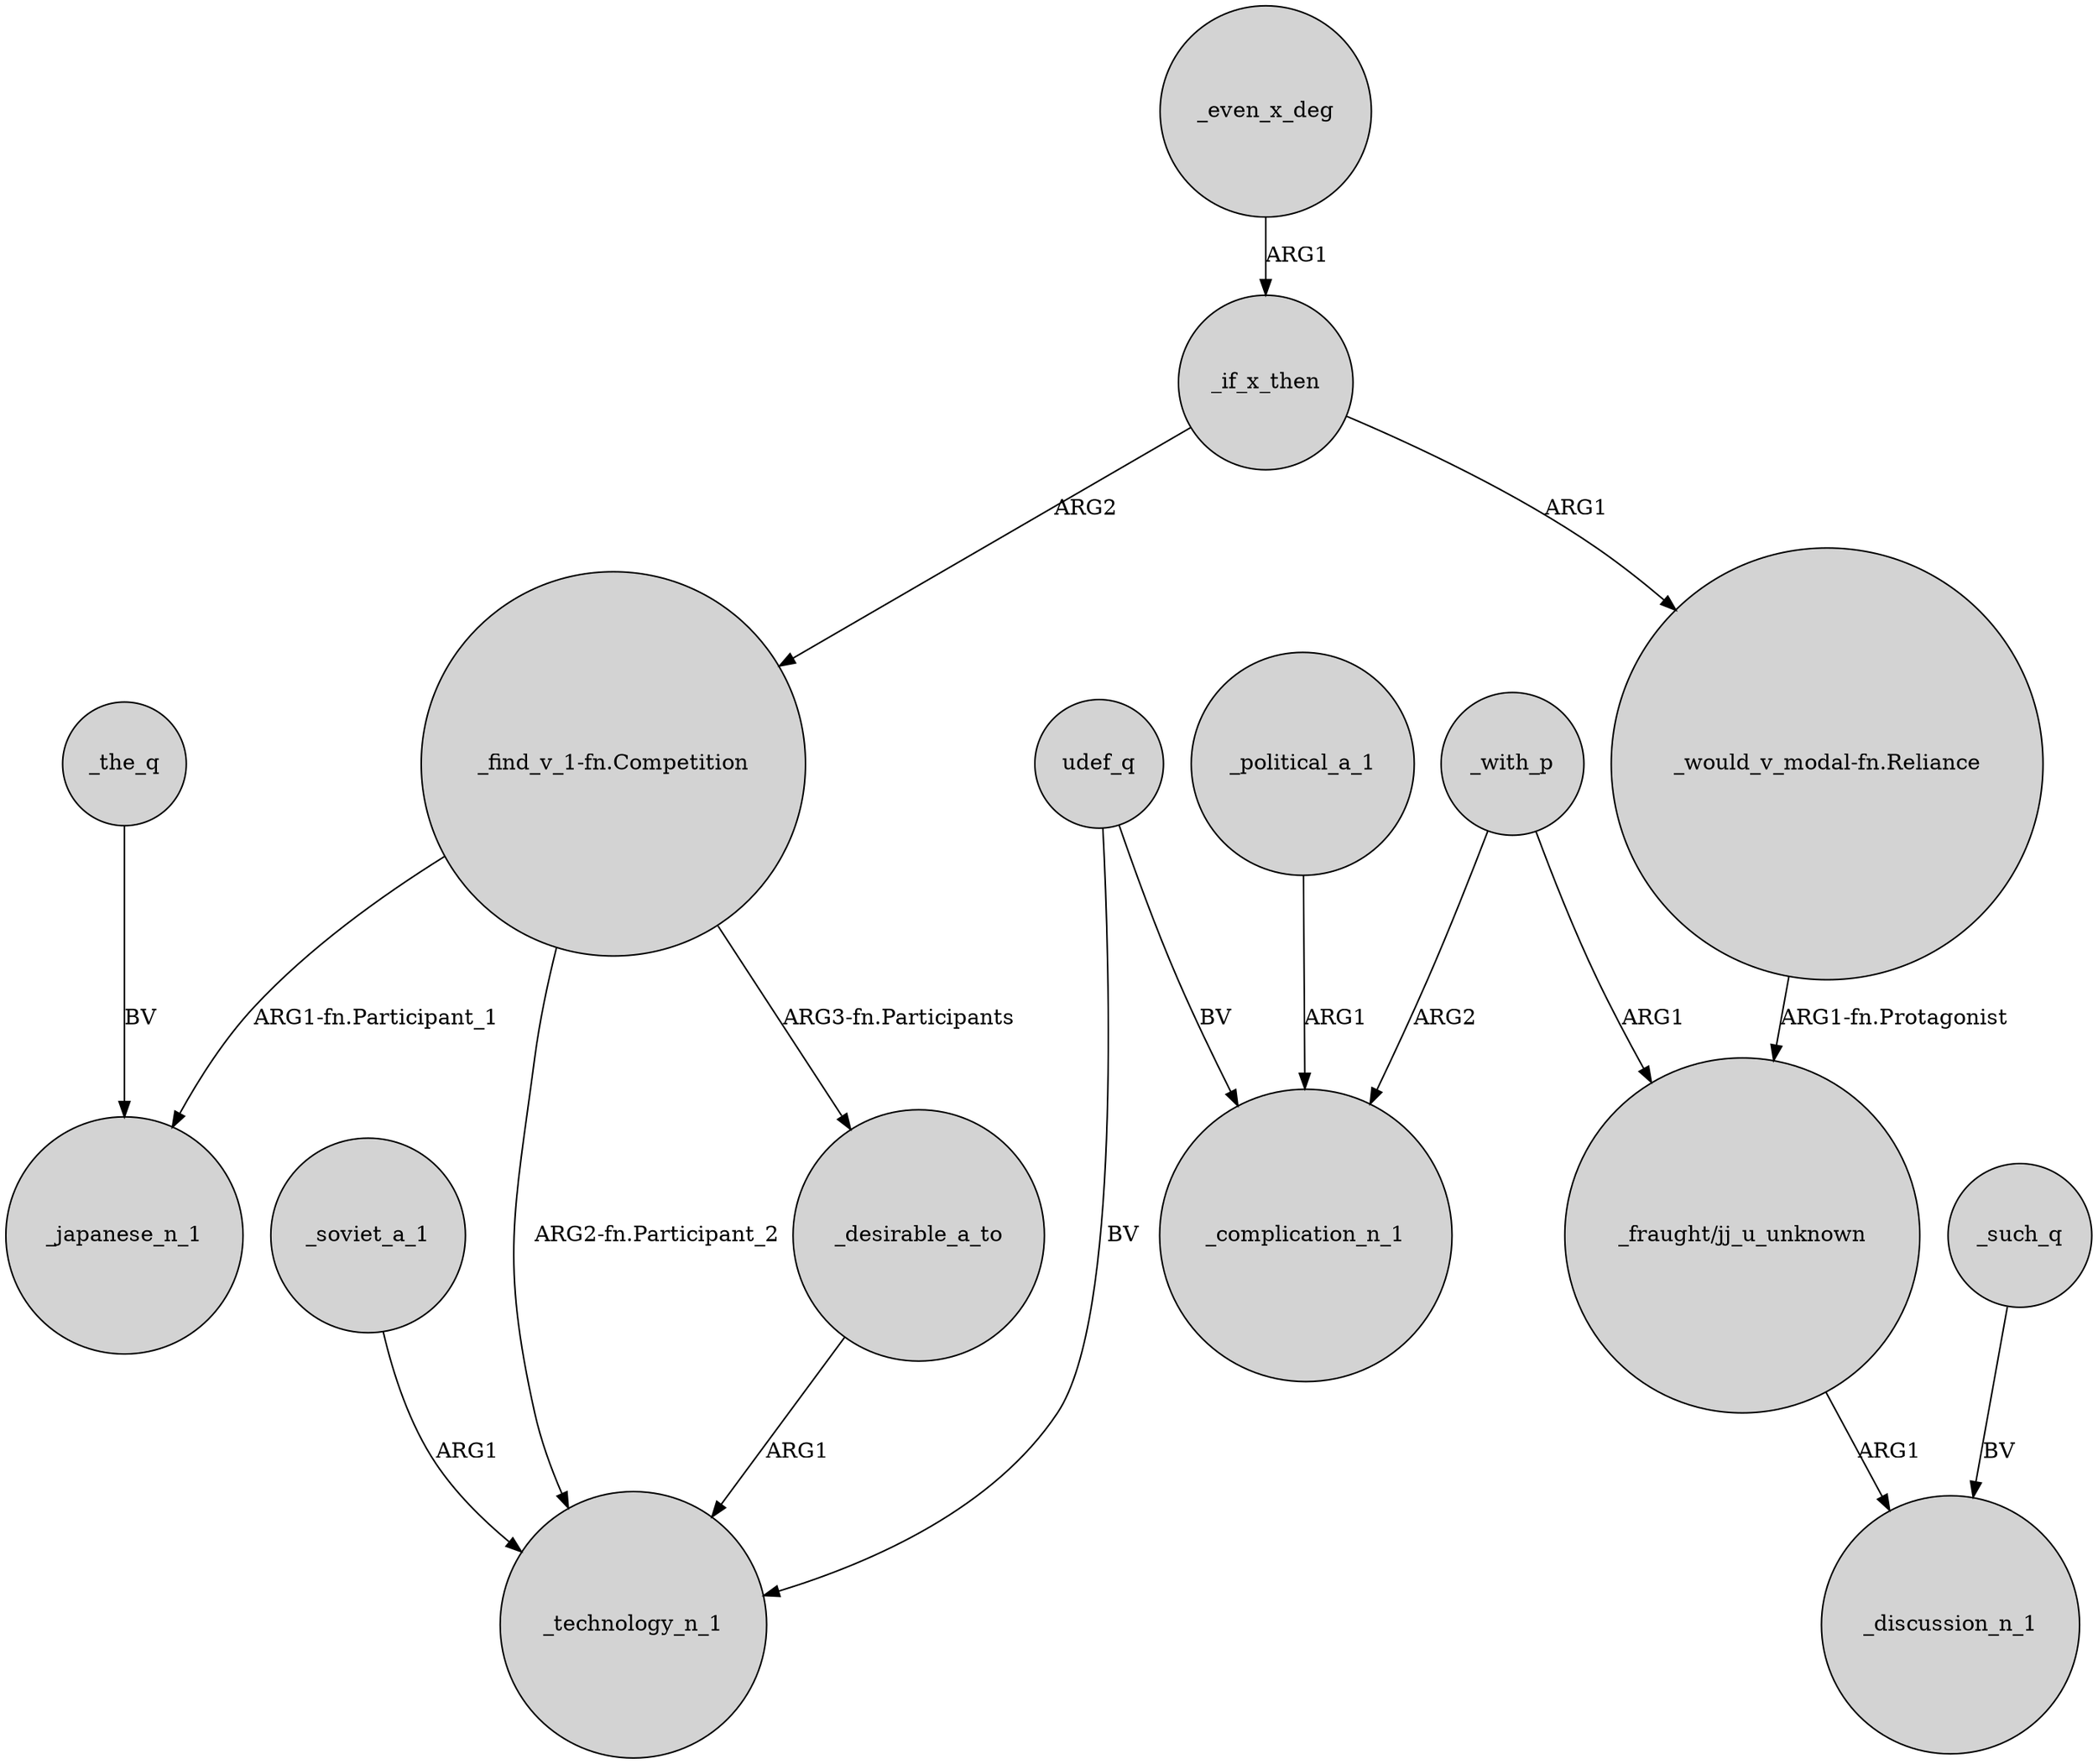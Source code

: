 digraph {
	node [shape=circle style=filled]
	"_find_v_1-fn.Competition" -> _japanese_n_1 [label="ARG1-fn.Participant_1"]
	udef_q -> _complication_n_1 [label=BV]
	_with_p -> "_fraught/jj_u_unknown" [label=ARG1]
	_political_a_1 -> _complication_n_1 [label=ARG1]
	_even_x_deg -> _if_x_then [label=ARG1]
	_soviet_a_1 -> _technology_n_1 [label=ARG1]
	_if_x_then -> "_would_v_modal-fn.Reliance" [label=ARG1]
	_desirable_a_to -> _technology_n_1 [label=ARG1]
	_with_p -> _complication_n_1 [label=ARG2]
	"_find_v_1-fn.Competition" -> _desirable_a_to [label="ARG3-fn.Participants"]
	udef_q -> _technology_n_1 [label=BV]
	_the_q -> _japanese_n_1 [label=BV]
	"_fraught/jj_u_unknown" -> _discussion_n_1 [label=ARG1]
	_if_x_then -> "_find_v_1-fn.Competition" [label=ARG2]
	"_find_v_1-fn.Competition" -> _technology_n_1 [label="ARG2-fn.Participant_2"]
	"_would_v_modal-fn.Reliance" -> "_fraught/jj_u_unknown" [label="ARG1-fn.Protagonist"]
	_such_q -> _discussion_n_1 [label=BV]
}
